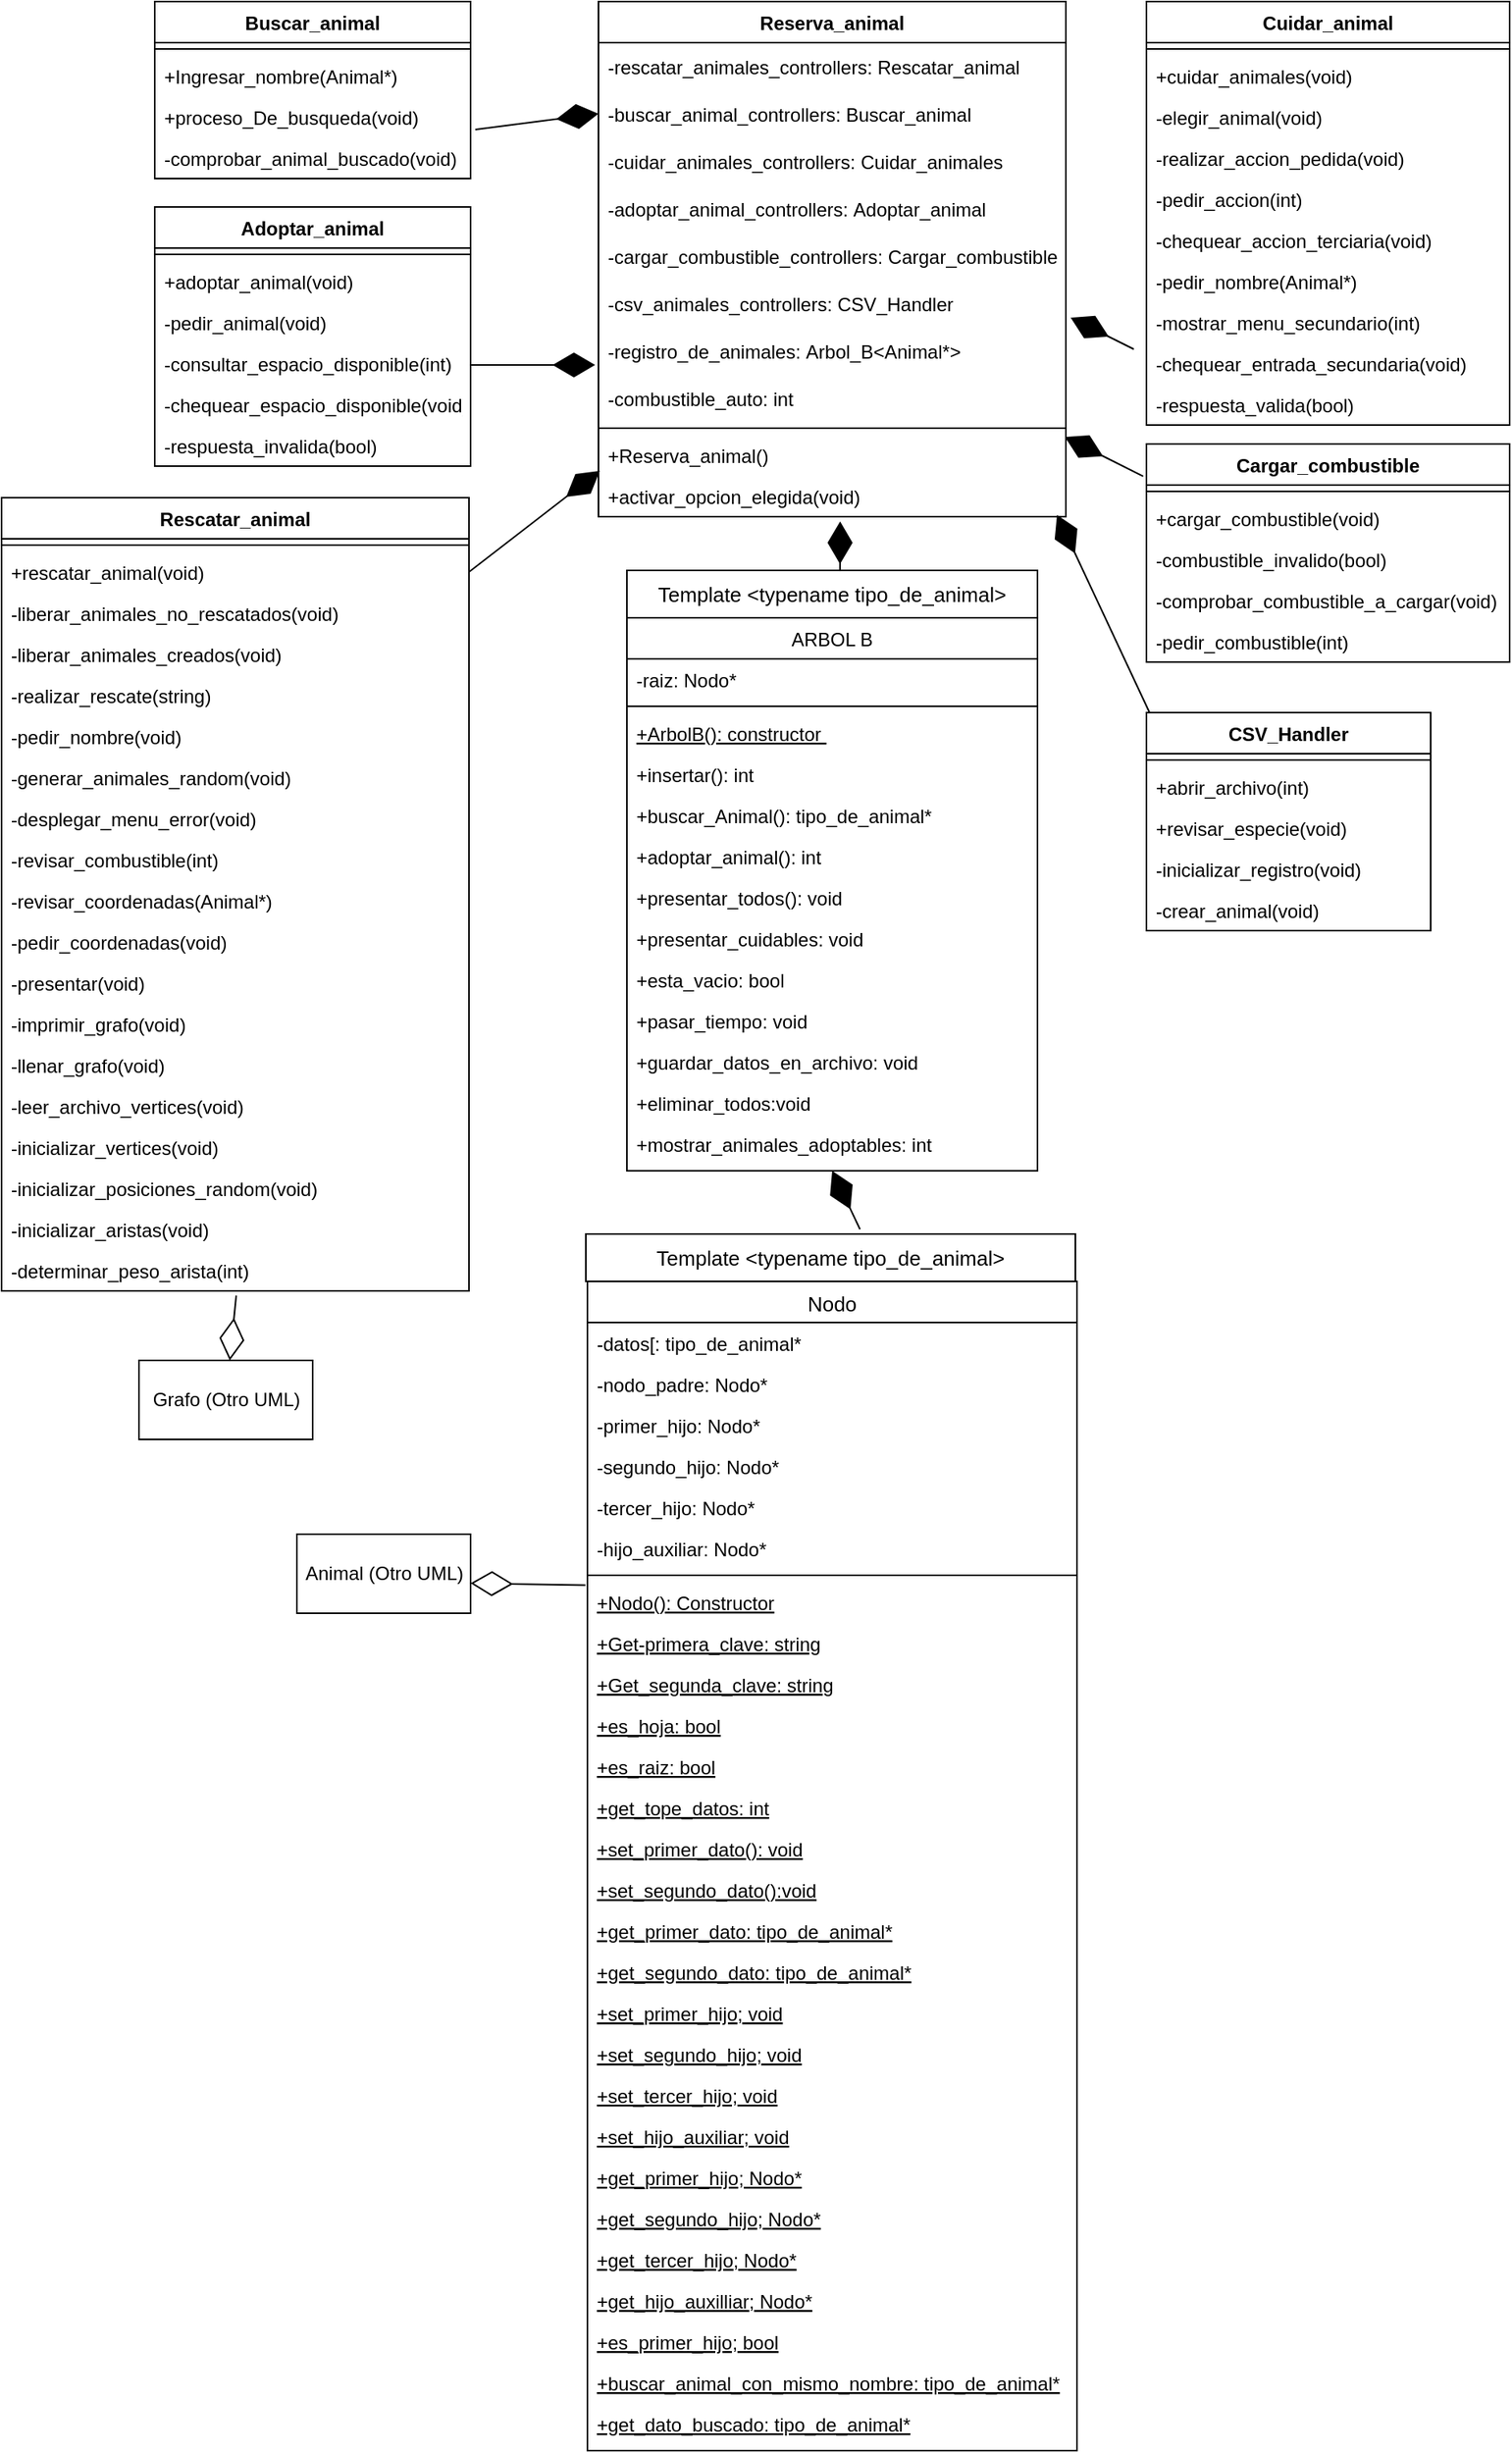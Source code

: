 <mxfile version="20.3.0" type="device"><diagram id="oijuWD0f7a8JQaJ_r9FV" name="Página-1"><mxGraphModel dx="2011" dy="753" grid="1" gridSize="10" guides="1" tooltips="1" connect="1" arrows="1" fold="1" page="1" pageScale="1" pageWidth="827" pageHeight="1169" math="0" shadow="0"><root><mxCell id="0"/><mxCell id="1" parent="0"/><mxCell id="BLVQdB6h13BNLeFA4G1v-13" value="Reserva_animal" style="swimlane;fontStyle=1;align=center;verticalAlign=top;childLayout=stackLayout;horizontal=1;startSize=26;horizontalStack=0;resizeParent=1;resizeParentMax=0;resizeLast=0;collapsible=1;marginBottom=0;" parent="1" vertex="1"><mxGeometry x="241" y="10" width="296" height="326" as="geometry"/></mxCell><mxCell id="BLVQdB6h13BNLeFA4G1v-2" value="-rescatar_animales_controllers: Rescatar_animal " style="text;strokeColor=none;fillColor=none;align=left;verticalAlign=middle;spacingLeft=4;spacingRight=4;overflow=hidden;points=[[0,0.5],[1,0.5]];portConstraint=eastwest;rotatable=0;" parent="BLVQdB6h13BNLeFA4G1v-13" vertex="1"><mxGeometry y="26" width="296" height="30" as="geometry"/></mxCell><mxCell id="BLVQdB6h13BNLeFA4G1v-3" value="-buscar_animal_controllers: Buscar_animal" style="text;strokeColor=none;fillColor=none;align=left;verticalAlign=middle;spacingLeft=4;spacingRight=4;overflow=hidden;points=[[0,0.5],[1,0.5]];portConstraint=eastwest;rotatable=0;" parent="BLVQdB6h13BNLeFA4G1v-13" vertex="1"><mxGeometry y="56" width="296" height="30" as="geometry"/></mxCell><mxCell id="BLVQdB6h13BNLeFA4G1v-4" value="-cuidar_animales_controllers: Cuidar_animales" style="text;strokeColor=none;fillColor=none;align=left;verticalAlign=middle;spacingLeft=4;spacingRight=4;overflow=hidden;points=[[0,0.5],[1,0.5]];portConstraint=eastwest;rotatable=0;" parent="BLVQdB6h13BNLeFA4G1v-13" vertex="1"><mxGeometry y="86" width="296" height="30" as="geometry"/></mxCell><mxCell id="BLVQdB6h13BNLeFA4G1v-5" value="-adoptar_animal_controllers: Adoptar_animal" style="text;strokeColor=none;fillColor=none;align=left;verticalAlign=middle;spacingLeft=4;spacingRight=4;overflow=hidden;points=[[0,0.5],[1,0.5]];portConstraint=eastwest;rotatable=0;" parent="BLVQdB6h13BNLeFA4G1v-13" vertex="1"><mxGeometry y="116" width="296" height="30" as="geometry"/></mxCell><mxCell id="BLVQdB6h13BNLeFA4G1v-6" value="-cargar_combustible_controllers: Cargar_combustible" style="text;strokeColor=none;fillColor=none;align=left;verticalAlign=middle;spacingLeft=4;spacingRight=4;overflow=hidden;points=[[0,0.5],[1,0.5]];portConstraint=eastwest;rotatable=0;" parent="BLVQdB6h13BNLeFA4G1v-13" vertex="1"><mxGeometry y="146" width="296" height="30" as="geometry"/></mxCell><mxCell id="BLVQdB6h13BNLeFA4G1v-7" value="-csv_animales_controllers: CSV_Handler" style="text;strokeColor=none;fillColor=none;align=left;verticalAlign=middle;spacingLeft=4;spacingRight=4;overflow=hidden;points=[[0,0.5],[1,0.5]];portConstraint=eastwest;rotatable=0;" parent="BLVQdB6h13BNLeFA4G1v-13" vertex="1"><mxGeometry y="176" width="296" height="30" as="geometry"/></mxCell><mxCell id="BLVQdB6h13BNLeFA4G1v-18" value="-registro_de_animales: Arbol_B&lt;Animal*&gt;" style="text;strokeColor=none;fillColor=none;align=left;verticalAlign=middle;spacingLeft=4;spacingRight=4;overflow=hidden;points=[[0,0.5],[1,0.5]];portConstraint=eastwest;rotatable=0;" parent="BLVQdB6h13BNLeFA4G1v-13" vertex="1"><mxGeometry y="206" width="296" height="30" as="geometry"/></mxCell><mxCell id="BLVQdB6h13BNLeFA4G1v-19" value="-combustible_auto: int" style="text;strokeColor=none;fillColor=none;align=left;verticalAlign=middle;spacingLeft=4;spacingRight=4;overflow=hidden;points=[[0,0.5],[1,0.5]];portConstraint=eastwest;rotatable=0;" parent="BLVQdB6h13BNLeFA4G1v-13" vertex="1"><mxGeometry y="236" width="296" height="30" as="geometry"/></mxCell><mxCell id="BLVQdB6h13BNLeFA4G1v-15" value="" style="line;strokeWidth=1;fillColor=none;align=left;verticalAlign=middle;spacingTop=-1;spacingLeft=3;spacingRight=3;rotatable=0;labelPosition=right;points=[];portConstraint=eastwest;strokeColor=inherit;" parent="BLVQdB6h13BNLeFA4G1v-13" vertex="1"><mxGeometry y="266" width="296" height="8" as="geometry"/></mxCell><mxCell id="BLVQdB6h13BNLeFA4G1v-16" value="+Reserva_animal()" style="text;strokeColor=none;fillColor=none;align=left;verticalAlign=top;spacingLeft=4;spacingRight=4;overflow=hidden;rotatable=0;points=[[0,0.5],[1,0.5]];portConstraint=eastwest;" parent="BLVQdB6h13BNLeFA4G1v-13" vertex="1"><mxGeometry y="274" width="296" height="26" as="geometry"/></mxCell><mxCell id="BLVQdB6h13BNLeFA4G1v-17" value="+activar_opcion_elegida(void)" style="text;strokeColor=none;fillColor=none;align=left;verticalAlign=top;spacingLeft=4;spacingRight=4;overflow=hidden;rotatable=0;points=[[0,0.5],[1,0.5]];portConstraint=eastwest;" parent="BLVQdB6h13BNLeFA4G1v-13" vertex="1"><mxGeometry y="300" width="296" height="26" as="geometry"/></mxCell><mxCell id="BLVQdB6h13BNLeFA4G1v-34" value="ARBOL B" style="swimlane;fontStyle=0;align=center;verticalAlign=top;childLayout=stackLayout;horizontal=1;startSize=26;horizontalStack=0;resizeParent=1;resizeLast=0;collapsible=1;marginBottom=0;rounded=0;shadow=0;strokeWidth=1;" parent="1" vertex="1"><mxGeometry x="259" y="400" width="260" height="350" as="geometry"><mxRectangle x="130" y="380" width="160" height="26" as="alternateBounds"/></mxGeometry></mxCell><mxCell id="BLVQdB6h13BNLeFA4G1v-35" value="-raiz: Nodo*" style="text;align=left;verticalAlign=top;spacingLeft=4;spacingRight=4;overflow=hidden;rotatable=0;points=[[0,0.5],[1,0.5]];portConstraint=eastwest;" parent="BLVQdB6h13BNLeFA4G1v-34" vertex="1"><mxGeometry y="26" width="260" height="26" as="geometry"/></mxCell><mxCell id="BLVQdB6h13BNLeFA4G1v-36" value="" style="line;html=1;strokeWidth=1;align=left;verticalAlign=middle;spacingTop=-1;spacingLeft=3;spacingRight=3;rotatable=0;labelPosition=right;points=[];portConstraint=eastwest;" parent="BLVQdB6h13BNLeFA4G1v-34" vertex="1"><mxGeometry y="52" width="260" height="8" as="geometry"/></mxCell><mxCell id="BLVQdB6h13BNLeFA4G1v-37" value="+ArbolB(): constructor " style="text;align=left;verticalAlign=top;spacingLeft=4;spacingRight=4;overflow=hidden;rotatable=0;points=[[0,0.5],[1,0.5]];portConstraint=eastwest;fontStyle=4" parent="BLVQdB6h13BNLeFA4G1v-34" vertex="1"><mxGeometry y="60" width="260" height="26" as="geometry"/></mxCell><mxCell id="BLVQdB6h13BNLeFA4G1v-38" value="+insertar(): int " style="text;align=left;verticalAlign=top;spacingLeft=4;spacingRight=4;overflow=hidden;rotatable=0;points=[[0,0.5],[1,0.5]];portConstraint=eastwest;" parent="BLVQdB6h13BNLeFA4G1v-34" vertex="1"><mxGeometry y="86" width="260" height="26" as="geometry"/></mxCell><mxCell id="BLVQdB6h13BNLeFA4G1v-39" value="+buscar_Animal(): tipo_de_animal*" style="text;align=left;verticalAlign=top;spacingLeft=4;spacingRight=4;overflow=hidden;rotatable=0;points=[[0,0.5],[1,0.5]];portConstraint=eastwest;" parent="BLVQdB6h13BNLeFA4G1v-34" vertex="1"><mxGeometry y="112" width="260" height="26" as="geometry"/></mxCell><mxCell id="BLVQdB6h13BNLeFA4G1v-40" value="+adoptar_animal(): int" style="text;align=left;verticalAlign=top;spacingLeft=4;spacingRight=4;overflow=hidden;rotatable=0;points=[[0,0.5],[1,0.5]];portConstraint=eastwest;" parent="BLVQdB6h13BNLeFA4G1v-34" vertex="1"><mxGeometry y="138" width="260" height="26" as="geometry"/></mxCell><mxCell id="BLVQdB6h13BNLeFA4G1v-41" value="+presentar_todos(): void" style="text;align=left;verticalAlign=top;spacingLeft=4;spacingRight=4;overflow=hidden;rotatable=0;points=[[0,0.5],[1,0.5]];portConstraint=eastwest;" parent="BLVQdB6h13BNLeFA4G1v-34" vertex="1"><mxGeometry y="164" width="260" height="26" as="geometry"/></mxCell><mxCell id="BLVQdB6h13BNLeFA4G1v-42" value="+presentar_cuidables: void" style="text;align=left;verticalAlign=top;spacingLeft=4;spacingRight=4;overflow=hidden;rotatable=0;points=[[0,0.5],[1,0.5]];portConstraint=eastwest;" parent="BLVQdB6h13BNLeFA4G1v-34" vertex="1"><mxGeometry y="190" width="260" height="26" as="geometry"/></mxCell><mxCell id="BLVQdB6h13BNLeFA4G1v-43" value="+esta_vacio: bool" style="text;align=left;verticalAlign=top;spacingLeft=4;spacingRight=4;overflow=hidden;rotatable=0;points=[[0,0.5],[1,0.5]];portConstraint=eastwest;" parent="BLVQdB6h13BNLeFA4G1v-34" vertex="1"><mxGeometry y="216" width="260" height="26" as="geometry"/></mxCell><mxCell id="BLVQdB6h13BNLeFA4G1v-44" value="+pasar_tiempo: void" style="text;align=left;verticalAlign=top;spacingLeft=4;spacingRight=4;overflow=hidden;rotatable=0;points=[[0,0.5],[1,0.5]];portConstraint=eastwest;" parent="BLVQdB6h13BNLeFA4G1v-34" vertex="1"><mxGeometry y="242" width="260" height="26" as="geometry"/></mxCell><mxCell id="BLVQdB6h13BNLeFA4G1v-45" value="+guardar_datos_en_archivo: void" style="text;align=left;verticalAlign=top;spacingLeft=4;spacingRight=4;overflow=hidden;rotatable=0;points=[[0,0.5],[1,0.5]];portConstraint=eastwest;" parent="BLVQdB6h13BNLeFA4G1v-34" vertex="1"><mxGeometry y="268" width="260" height="26" as="geometry"/></mxCell><mxCell id="BLVQdB6h13BNLeFA4G1v-46" value="+eliminar_todos:void" style="text;align=left;verticalAlign=top;spacingLeft=4;spacingRight=4;overflow=hidden;rotatable=0;points=[[0,0.5],[1,0.5]];portConstraint=eastwest;" parent="BLVQdB6h13BNLeFA4G1v-34" vertex="1"><mxGeometry y="294" width="260" height="26" as="geometry"/></mxCell><mxCell id="BLVQdB6h13BNLeFA4G1v-47" value="+mostrar_animales_adoptables: int" style="text;align=left;verticalAlign=top;spacingLeft=4;spacingRight=4;overflow=hidden;rotatable=0;points=[[0,0.5],[1,0.5]];portConstraint=eastwest;" parent="BLVQdB6h13BNLeFA4G1v-34" vertex="1"><mxGeometry y="320" width="260" height="26" as="geometry"/></mxCell><mxCell id="BLVQdB6h13BNLeFA4G1v-50" value="Template &amp;lt;typename tipo_de_animal&amp;gt;" style="rounded=0;whiteSpace=wrap;html=1;fontSize=13;" parent="1" vertex="1"><mxGeometry x="259" y="370" width="260" height="30" as="geometry"/></mxCell><mxCell id="BLVQdB6h13BNLeFA4G1v-52" value="Nodo" style="swimlane;fontStyle=0;align=center;verticalAlign=top;childLayout=stackLayout;horizontal=1;startSize=26;horizontalStack=0;resizeParent=1;resizeLast=0;collapsible=1;marginBottom=0;rounded=0;shadow=0;strokeWidth=1;fontSize=13;" parent="1" vertex="1"><mxGeometry x="234" y="820" width="310" height="740" as="geometry"><mxRectangle x="130" y="380" width="160" height="26" as="alternateBounds"/></mxGeometry></mxCell><mxCell id="BLVQdB6h13BNLeFA4G1v-53" value="-datos[: tipo_de_animal*" style="text;align=left;verticalAlign=top;spacingLeft=4;spacingRight=4;overflow=hidden;rotatable=0;points=[[0,0.5],[1,0.5]];portConstraint=eastwest;" parent="BLVQdB6h13BNLeFA4G1v-52" vertex="1"><mxGeometry y="26" width="310" height="26" as="geometry"/></mxCell><mxCell id="BLVQdB6h13BNLeFA4G1v-54" value="-nodo_padre: Nodo*" style="text;align=left;verticalAlign=top;spacingLeft=4;spacingRight=4;overflow=hidden;rotatable=0;points=[[0,0.5],[1,0.5]];portConstraint=eastwest;" parent="BLVQdB6h13BNLeFA4G1v-52" vertex="1"><mxGeometry y="52" width="310" height="26" as="geometry"/></mxCell><mxCell id="BLVQdB6h13BNLeFA4G1v-55" value="-primer_hijo: Nodo*" style="text;align=left;verticalAlign=top;spacingLeft=4;spacingRight=4;overflow=hidden;rotatable=0;points=[[0,0.5],[1,0.5]];portConstraint=eastwest;" parent="BLVQdB6h13BNLeFA4G1v-52" vertex="1"><mxGeometry y="78" width="310" height="26" as="geometry"/></mxCell><mxCell id="BLVQdB6h13BNLeFA4G1v-56" value="-segundo_hijo: Nodo*" style="text;align=left;verticalAlign=top;spacingLeft=4;spacingRight=4;overflow=hidden;rotatable=0;points=[[0,0.5],[1,0.5]];portConstraint=eastwest;" parent="BLVQdB6h13BNLeFA4G1v-52" vertex="1"><mxGeometry y="104" width="310" height="26" as="geometry"/></mxCell><mxCell id="BLVQdB6h13BNLeFA4G1v-57" value="-tercer_hijo: Nodo*" style="text;align=left;verticalAlign=top;spacingLeft=4;spacingRight=4;overflow=hidden;rotatable=0;points=[[0,0.5],[1,0.5]];portConstraint=eastwest;" parent="BLVQdB6h13BNLeFA4G1v-52" vertex="1"><mxGeometry y="130" width="310" height="26" as="geometry"/></mxCell><mxCell id="BLVQdB6h13BNLeFA4G1v-58" value="-hijo_auxiliar: Nodo*" style="text;align=left;verticalAlign=top;spacingLeft=4;spacingRight=4;overflow=hidden;rotatable=0;points=[[0,0.5],[1,0.5]];portConstraint=eastwest;" parent="BLVQdB6h13BNLeFA4G1v-52" vertex="1"><mxGeometry y="156" width="310" height="26" as="geometry"/></mxCell><mxCell id="BLVQdB6h13BNLeFA4G1v-59" value="" style="line;html=1;strokeWidth=1;align=left;verticalAlign=middle;spacingTop=-1;spacingLeft=3;spacingRight=3;rotatable=0;labelPosition=right;points=[];portConstraint=eastwest;" parent="BLVQdB6h13BNLeFA4G1v-52" vertex="1"><mxGeometry y="182" width="310" height="8" as="geometry"/></mxCell><mxCell id="BLVQdB6h13BNLeFA4G1v-60" value="+Nodo(): Constructor" style="text;align=left;verticalAlign=top;spacingLeft=4;spacingRight=4;overflow=hidden;rotatable=0;points=[[0,0.5],[1,0.5]];portConstraint=eastwest;fontStyle=4" parent="BLVQdB6h13BNLeFA4G1v-52" vertex="1"><mxGeometry y="190" width="310" height="26" as="geometry"/></mxCell><mxCell id="BLVQdB6h13BNLeFA4G1v-61" value="+Get-primera_clave: string" style="text;align=left;verticalAlign=top;spacingLeft=4;spacingRight=4;overflow=hidden;rotatable=0;points=[[0,0.5],[1,0.5]];portConstraint=eastwest;fontStyle=4" parent="BLVQdB6h13BNLeFA4G1v-52" vertex="1"><mxGeometry y="216" width="310" height="26" as="geometry"/></mxCell><mxCell id="BLVQdB6h13BNLeFA4G1v-62" value="+Get_segunda_clave: string" style="text;align=left;verticalAlign=top;spacingLeft=4;spacingRight=4;overflow=hidden;rotatable=0;points=[[0,0.5],[1,0.5]];portConstraint=eastwest;fontStyle=4" parent="BLVQdB6h13BNLeFA4G1v-52" vertex="1"><mxGeometry y="242" width="310" height="26" as="geometry"/></mxCell><mxCell id="BLVQdB6h13BNLeFA4G1v-63" value="+es_hoja: bool" style="text;align=left;verticalAlign=top;spacingLeft=4;spacingRight=4;overflow=hidden;rotatable=0;points=[[0,0.5],[1,0.5]];portConstraint=eastwest;fontStyle=4" parent="BLVQdB6h13BNLeFA4G1v-52" vertex="1"><mxGeometry y="268" width="310" height="26" as="geometry"/></mxCell><mxCell id="BLVQdB6h13BNLeFA4G1v-64" value="+es_raiz: bool" style="text;align=left;verticalAlign=top;spacingLeft=4;spacingRight=4;overflow=hidden;rotatable=0;points=[[0,0.5],[1,0.5]];portConstraint=eastwest;fontStyle=4" parent="BLVQdB6h13BNLeFA4G1v-52" vertex="1"><mxGeometry y="294" width="310" height="26" as="geometry"/></mxCell><mxCell id="BLVQdB6h13BNLeFA4G1v-65" value="+get_tope_datos: int" style="text;align=left;verticalAlign=top;spacingLeft=4;spacingRight=4;overflow=hidden;rotatable=0;points=[[0,0.5],[1,0.5]];portConstraint=eastwest;fontStyle=4" parent="BLVQdB6h13BNLeFA4G1v-52" vertex="1"><mxGeometry y="320" width="310" height="26" as="geometry"/></mxCell><mxCell id="BLVQdB6h13BNLeFA4G1v-66" value="+set_primer_dato(): void" style="text;align=left;verticalAlign=top;spacingLeft=4;spacingRight=4;overflow=hidden;rotatable=0;points=[[0,0.5],[1,0.5]];portConstraint=eastwest;fontStyle=4" parent="BLVQdB6h13BNLeFA4G1v-52" vertex="1"><mxGeometry y="346" width="310" height="26" as="geometry"/></mxCell><mxCell id="BLVQdB6h13BNLeFA4G1v-67" value="+set_segundo_dato():void" style="text;align=left;verticalAlign=top;spacingLeft=4;spacingRight=4;overflow=hidden;rotatable=0;points=[[0,0.5],[1,0.5]];portConstraint=eastwest;fontStyle=4" parent="BLVQdB6h13BNLeFA4G1v-52" vertex="1"><mxGeometry y="372" width="310" height="26" as="geometry"/></mxCell><mxCell id="BLVQdB6h13BNLeFA4G1v-68" value="+get_primer_dato: tipo_de_animal*" style="text;align=left;verticalAlign=top;spacingLeft=4;spacingRight=4;overflow=hidden;rotatable=0;points=[[0,0.5],[1,0.5]];portConstraint=eastwest;fontStyle=4" parent="BLVQdB6h13BNLeFA4G1v-52" vertex="1"><mxGeometry y="398" width="310" height="26" as="geometry"/></mxCell><mxCell id="BLVQdB6h13BNLeFA4G1v-69" value="+get_segundo_dato: tipo_de_animal*" style="text;align=left;verticalAlign=top;spacingLeft=4;spacingRight=4;overflow=hidden;rotatable=0;points=[[0,0.5],[1,0.5]];portConstraint=eastwest;fontStyle=4" parent="BLVQdB6h13BNLeFA4G1v-52" vertex="1"><mxGeometry y="424" width="310" height="26" as="geometry"/></mxCell><mxCell id="BLVQdB6h13BNLeFA4G1v-70" value="+set_primer_hijo; void" style="text;align=left;verticalAlign=top;spacingLeft=4;spacingRight=4;overflow=hidden;rotatable=0;points=[[0,0.5],[1,0.5]];portConstraint=eastwest;fontStyle=4" parent="BLVQdB6h13BNLeFA4G1v-52" vertex="1"><mxGeometry y="450" width="310" height="26" as="geometry"/></mxCell><mxCell id="BLVQdB6h13BNLeFA4G1v-71" value="+set_segundo_hijo; void" style="text;align=left;verticalAlign=top;spacingLeft=4;spacingRight=4;overflow=hidden;rotatable=0;points=[[0,0.5],[1,0.5]];portConstraint=eastwest;fontStyle=4" parent="BLVQdB6h13BNLeFA4G1v-52" vertex="1"><mxGeometry y="476" width="310" height="26" as="geometry"/></mxCell><mxCell id="BLVQdB6h13BNLeFA4G1v-72" value="+set_tercer_hijo; void" style="text;align=left;verticalAlign=top;spacingLeft=4;spacingRight=4;overflow=hidden;rotatable=0;points=[[0,0.5],[1,0.5]];portConstraint=eastwest;fontStyle=4" parent="BLVQdB6h13BNLeFA4G1v-52" vertex="1"><mxGeometry y="502" width="310" height="26" as="geometry"/></mxCell><mxCell id="BLVQdB6h13BNLeFA4G1v-73" value="+set_hijo_auxiliar; void" style="text;align=left;verticalAlign=top;spacingLeft=4;spacingRight=4;overflow=hidden;rotatable=0;points=[[0,0.5],[1,0.5]];portConstraint=eastwest;fontStyle=4" parent="BLVQdB6h13BNLeFA4G1v-52" vertex="1"><mxGeometry y="528" width="310" height="26" as="geometry"/></mxCell><mxCell id="BLVQdB6h13BNLeFA4G1v-74" value="+get_primer_hijo; Nodo*" style="text;align=left;verticalAlign=top;spacingLeft=4;spacingRight=4;overflow=hidden;rotatable=0;points=[[0,0.5],[1,0.5]];portConstraint=eastwest;fontStyle=4" parent="BLVQdB6h13BNLeFA4G1v-52" vertex="1"><mxGeometry y="554" width="310" height="26" as="geometry"/></mxCell><mxCell id="BLVQdB6h13BNLeFA4G1v-75" value="+get_segundo_hijo; Nodo*" style="text;align=left;verticalAlign=top;spacingLeft=4;spacingRight=4;overflow=hidden;rotatable=0;points=[[0,0.5],[1,0.5]];portConstraint=eastwest;fontStyle=4" parent="BLVQdB6h13BNLeFA4G1v-52" vertex="1"><mxGeometry y="580" width="310" height="26" as="geometry"/></mxCell><mxCell id="BLVQdB6h13BNLeFA4G1v-76" value="+get_tercer_hijo; Nodo*" style="text;align=left;verticalAlign=top;spacingLeft=4;spacingRight=4;overflow=hidden;rotatable=0;points=[[0,0.5],[1,0.5]];portConstraint=eastwest;fontStyle=4" parent="BLVQdB6h13BNLeFA4G1v-52" vertex="1"><mxGeometry y="606" width="310" height="26" as="geometry"/></mxCell><mxCell id="BLVQdB6h13BNLeFA4G1v-77" value="+get_hijo_auxilliar; Nodo*" style="text;align=left;verticalAlign=top;spacingLeft=4;spacingRight=4;overflow=hidden;rotatable=0;points=[[0,0.5],[1,0.5]];portConstraint=eastwest;fontStyle=4" parent="BLVQdB6h13BNLeFA4G1v-52" vertex="1"><mxGeometry y="632" width="310" height="26" as="geometry"/></mxCell><mxCell id="BLVQdB6h13BNLeFA4G1v-78" value="+es_primer_hijo; bool" style="text;align=left;verticalAlign=top;spacingLeft=4;spacingRight=4;overflow=hidden;rotatable=0;points=[[0,0.5],[1,0.5]];portConstraint=eastwest;fontStyle=4" parent="BLVQdB6h13BNLeFA4G1v-52" vertex="1"><mxGeometry y="658" width="310" height="26" as="geometry"/></mxCell><mxCell id="BLVQdB6h13BNLeFA4G1v-79" value="+buscar_animal_con_mismo_nombre: tipo_de_animal*" style="text;align=left;verticalAlign=top;spacingLeft=4;spacingRight=4;overflow=hidden;rotatable=0;points=[[0,0.5],[1,0.5]];portConstraint=eastwest;fontStyle=4" parent="BLVQdB6h13BNLeFA4G1v-52" vertex="1"><mxGeometry y="684" width="310" height="26" as="geometry"/></mxCell><mxCell id="BLVQdB6h13BNLeFA4G1v-80" value="+get_dato_buscado: tipo_de_animal*" style="text;align=left;verticalAlign=top;spacingLeft=4;spacingRight=4;overflow=hidden;rotatable=0;points=[[0,0.5],[1,0.5]];portConstraint=eastwest;fontStyle=4" parent="BLVQdB6h13BNLeFA4G1v-52" vertex="1"><mxGeometry y="710" width="310" height="26" as="geometry"/></mxCell><mxCell id="BLVQdB6h13BNLeFA4G1v-82" value="Template &amp;lt;typename tipo_de_animal&amp;gt;" style="rounded=0;whiteSpace=wrap;html=1;fontSize=13;" parent="1" vertex="1"><mxGeometry x="233" y="790" width="310" height="30" as="geometry"/></mxCell><mxCell id="BLVQdB6h13BNLeFA4G1v-87" value="Buscar_animal" style="swimlane;fontStyle=1;align=center;verticalAlign=top;childLayout=stackLayout;horizontal=1;startSize=26;horizontalStack=0;resizeParent=1;resizeParentMax=0;resizeLast=0;collapsible=1;marginBottom=0;" parent="1" vertex="1"><mxGeometry x="-40" y="10" width="200" height="112" as="geometry"/></mxCell><mxCell id="BLVQdB6h13BNLeFA4G1v-96" value="" style="line;strokeWidth=1;fillColor=none;align=left;verticalAlign=middle;spacingTop=-1;spacingLeft=3;spacingRight=3;rotatable=0;labelPosition=right;points=[];portConstraint=eastwest;strokeColor=inherit;" parent="BLVQdB6h13BNLeFA4G1v-87" vertex="1"><mxGeometry y="26" width="200" height="8" as="geometry"/></mxCell><mxCell id="BLVQdB6h13BNLeFA4G1v-97" value="+Ingresar_nombre(Animal*)" style="text;strokeColor=none;fillColor=none;align=left;verticalAlign=top;spacingLeft=4;spacingRight=4;overflow=hidden;rotatable=0;points=[[0,0.5],[1,0.5]];portConstraint=eastwest;" parent="BLVQdB6h13BNLeFA4G1v-87" vertex="1"><mxGeometry y="34" width="200" height="26" as="geometry"/></mxCell><mxCell id="BLVQdB6h13BNLeFA4G1v-98" value="+proceso_De_busqueda(void)" style="text;strokeColor=none;fillColor=none;align=left;verticalAlign=top;spacingLeft=4;spacingRight=4;overflow=hidden;rotatable=0;points=[[0,0.5],[1,0.5]];portConstraint=eastwest;" parent="BLVQdB6h13BNLeFA4G1v-87" vertex="1"><mxGeometry y="60" width="200" height="26" as="geometry"/></mxCell><mxCell id="BLVQdB6h13BNLeFA4G1v-160" value="-comprobar_animal_buscado(void)" style="text;strokeColor=none;fillColor=none;align=left;verticalAlign=top;spacingLeft=4;spacingRight=4;overflow=hidden;rotatable=0;points=[[0,0.5],[1,0.5]];portConstraint=eastwest;" parent="BLVQdB6h13BNLeFA4G1v-87" vertex="1"><mxGeometry y="86" width="200" height="26" as="geometry"/></mxCell><mxCell id="BLVQdB6h13BNLeFA4G1v-99" value="Adoptar_animal" style="swimlane;fontStyle=1;align=center;verticalAlign=top;childLayout=stackLayout;horizontal=1;startSize=26;horizontalStack=0;resizeParent=1;resizeParentMax=0;resizeLast=0;collapsible=1;marginBottom=0;" parent="1" vertex="1"><mxGeometry x="-40" y="140" width="200" height="164" as="geometry"/></mxCell><mxCell id="BLVQdB6h13BNLeFA4G1v-108" value="" style="line;strokeWidth=1;fillColor=none;align=left;verticalAlign=middle;spacingTop=-1;spacingLeft=3;spacingRight=3;rotatable=0;labelPosition=right;points=[];portConstraint=eastwest;strokeColor=inherit;" parent="BLVQdB6h13BNLeFA4G1v-99" vertex="1"><mxGeometry y="26" width="200" height="8" as="geometry"/></mxCell><mxCell id="BLVQdB6h13BNLeFA4G1v-109" value="+adoptar_animal(void)" style="text;strokeColor=none;fillColor=none;align=left;verticalAlign=top;spacingLeft=4;spacingRight=4;overflow=hidden;rotatable=0;points=[[0,0.5],[1,0.5]];portConstraint=eastwest;" parent="BLVQdB6h13BNLeFA4G1v-99" vertex="1"><mxGeometry y="34" width="200" height="26" as="geometry"/></mxCell><mxCell id="BLVQdB6h13BNLeFA4G1v-110" value="-pedir_animal(void)" style="text;strokeColor=none;fillColor=none;align=left;verticalAlign=top;spacingLeft=4;spacingRight=4;overflow=hidden;rotatable=0;points=[[0,0.5],[1,0.5]];portConstraint=eastwest;" parent="BLVQdB6h13BNLeFA4G1v-99" vertex="1"><mxGeometry y="60" width="200" height="26" as="geometry"/></mxCell><mxCell id="BLVQdB6h13BNLeFA4G1v-170" value="-consultar_espacio_disponible(int)" style="text;strokeColor=none;fillColor=none;align=left;verticalAlign=top;spacingLeft=4;spacingRight=4;overflow=hidden;rotatable=0;points=[[0,0.5],[1,0.5]];portConstraint=eastwest;" parent="BLVQdB6h13BNLeFA4G1v-99" vertex="1"><mxGeometry y="86" width="200" height="26" as="geometry"/></mxCell><mxCell id="BLVQdB6h13BNLeFA4G1v-171" value="-chequear_espacio_disponible(void)" style="text;strokeColor=none;fillColor=none;align=left;verticalAlign=top;spacingLeft=4;spacingRight=4;overflow=hidden;rotatable=0;points=[[0,0.5],[1,0.5]];portConstraint=eastwest;" parent="BLVQdB6h13BNLeFA4G1v-99" vertex="1"><mxGeometry y="112" width="200" height="26" as="geometry"/></mxCell><mxCell id="BLVQdB6h13BNLeFA4G1v-169" value="-respuesta_invalida(bool)" style="text;strokeColor=none;fillColor=none;align=left;verticalAlign=top;spacingLeft=4;spacingRight=4;overflow=hidden;rotatable=0;points=[[0,0.5],[1,0.5]];portConstraint=eastwest;" parent="BLVQdB6h13BNLeFA4G1v-99" vertex="1"><mxGeometry y="138" width="200" height="26" as="geometry"/></mxCell><mxCell id="BLVQdB6h13BNLeFA4G1v-111" value="Cuidar_animal" style="swimlane;fontStyle=1;align=center;verticalAlign=top;childLayout=stackLayout;horizontal=1;startSize=26;horizontalStack=0;resizeParent=1;resizeParentMax=0;resizeLast=0;collapsible=1;marginBottom=0;" parent="1" vertex="1"><mxGeometry x="588" y="10" width="230" height="268" as="geometry"/></mxCell><mxCell id="BLVQdB6h13BNLeFA4G1v-120" value="" style="line;strokeWidth=1;fillColor=none;align=left;verticalAlign=middle;spacingTop=-1;spacingLeft=3;spacingRight=3;rotatable=0;labelPosition=right;points=[];portConstraint=eastwest;strokeColor=inherit;" parent="BLVQdB6h13BNLeFA4G1v-111" vertex="1"><mxGeometry y="26" width="230" height="8" as="geometry"/></mxCell><mxCell id="BLVQdB6h13BNLeFA4G1v-121" value="+cuidar_animales(void)" style="text;strokeColor=none;fillColor=none;align=left;verticalAlign=top;spacingLeft=4;spacingRight=4;overflow=hidden;rotatable=0;points=[[0,0.5],[1,0.5]];portConstraint=eastwest;" parent="BLVQdB6h13BNLeFA4G1v-111" vertex="1"><mxGeometry y="34" width="230" height="26" as="geometry"/></mxCell><mxCell id="BLVQdB6h13BNLeFA4G1v-122" value="-elegir_animal(void)" style="text;strokeColor=none;fillColor=none;align=left;verticalAlign=top;spacingLeft=4;spacingRight=4;overflow=hidden;rotatable=0;points=[[0,0.5],[1,0.5]];portConstraint=eastwest;" parent="BLVQdB6h13BNLeFA4G1v-111" vertex="1"><mxGeometry y="60" width="230" height="26" as="geometry"/></mxCell><mxCell id="BLVQdB6h13BNLeFA4G1v-161" value="-realizar_accion_pedida(void)" style="text;strokeColor=none;fillColor=none;align=left;verticalAlign=top;spacingLeft=4;spacingRight=4;overflow=hidden;rotatable=0;points=[[0,0.5],[1,0.5]];portConstraint=eastwest;" parent="BLVQdB6h13BNLeFA4G1v-111" vertex="1"><mxGeometry y="86" width="230" height="26" as="geometry"/></mxCell><mxCell id="BLVQdB6h13BNLeFA4G1v-162" value="-pedir_accion(int)" style="text;strokeColor=none;fillColor=none;align=left;verticalAlign=top;spacingLeft=4;spacingRight=4;overflow=hidden;rotatable=0;points=[[0,0.5],[1,0.5]];portConstraint=eastwest;" parent="BLVQdB6h13BNLeFA4G1v-111" vertex="1"><mxGeometry y="112" width="230" height="26" as="geometry"/></mxCell><mxCell id="BLVQdB6h13BNLeFA4G1v-167" value="-chequear_accion_terciaria(void)" style="text;strokeColor=none;fillColor=none;align=left;verticalAlign=top;spacingLeft=4;spacingRight=4;overflow=hidden;rotatable=0;points=[[0,0.5],[1,0.5]];portConstraint=eastwest;" parent="BLVQdB6h13BNLeFA4G1v-111" vertex="1"><mxGeometry y="138" width="230" height="26" as="geometry"/></mxCell><mxCell id="BLVQdB6h13BNLeFA4G1v-166" value="-pedir_nombre(Animal*)" style="text;strokeColor=none;fillColor=none;align=left;verticalAlign=top;spacingLeft=4;spacingRight=4;overflow=hidden;rotatable=0;points=[[0,0.5],[1,0.5]];portConstraint=eastwest;" parent="BLVQdB6h13BNLeFA4G1v-111" vertex="1"><mxGeometry y="164" width="230" height="26" as="geometry"/></mxCell><mxCell id="BLVQdB6h13BNLeFA4G1v-165" value="-mostrar_menu_secundario(int)" style="text;strokeColor=none;fillColor=none;align=left;verticalAlign=top;spacingLeft=4;spacingRight=4;overflow=hidden;rotatable=0;points=[[0,0.5],[1,0.5]];portConstraint=eastwest;" parent="BLVQdB6h13BNLeFA4G1v-111" vertex="1"><mxGeometry y="190" width="230" height="26" as="geometry"/></mxCell><mxCell id="BLVQdB6h13BNLeFA4G1v-163" value="-chequear_entrada_secundaria(void)" style="text;strokeColor=none;fillColor=none;align=left;verticalAlign=top;spacingLeft=4;spacingRight=4;overflow=hidden;rotatable=0;points=[[0,0.5],[1,0.5]];portConstraint=eastwest;" parent="BLVQdB6h13BNLeFA4G1v-111" vertex="1"><mxGeometry y="216" width="230" height="26" as="geometry"/></mxCell><mxCell id="BLVQdB6h13BNLeFA4G1v-164" value="-respuesta_valida(bool)" style="text;strokeColor=none;fillColor=none;align=left;verticalAlign=top;spacingLeft=4;spacingRight=4;overflow=hidden;rotatable=0;points=[[0,0.5],[1,0.5]];portConstraint=eastwest;" parent="BLVQdB6h13BNLeFA4G1v-111" vertex="1"><mxGeometry y="242" width="230" height="26" as="geometry"/></mxCell><mxCell id="BLVQdB6h13BNLeFA4G1v-123" value="Cargar_combustible" style="swimlane;fontStyle=1;align=center;verticalAlign=top;childLayout=stackLayout;horizontal=1;startSize=26;horizontalStack=0;resizeParent=1;resizeParentMax=0;resizeLast=0;collapsible=1;marginBottom=0;" parent="1" vertex="1"><mxGeometry x="588" y="290" width="230" height="138" as="geometry"/></mxCell><mxCell id="BLVQdB6h13BNLeFA4G1v-132" value="" style="line;strokeWidth=1;fillColor=none;align=left;verticalAlign=middle;spacingTop=-1;spacingLeft=3;spacingRight=3;rotatable=0;labelPosition=right;points=[];portConstraint=eastwest;strokeColor=inherit;" parent="BLVQdB6h13BNLeFA4G1v-123" vertex="1"><mxGeometry y="26" width="230" height="8" as="geometry"/></mxCell><mxCell id="BLVQdB6h13BNLeFA4G1v-133" value="+cargar_combustible(void)" style="text;strokeColor=none;fillColor=none;align=left;verticalAlign=top;spacingLeft=4;spacingRight=4;overflow=hidden;rotatable=0;points=[[0,0.5],[1,0.5]];portConstraint=eastwest;" parent="BLVQdB6h13BNLeFA4G1v-123" vertex="1"><mxGeometry y="34" width="230" height="26" as="geometry"/></mxCell><mxCell id="BLVQdB6h13BNLeFA4G1v-134" value="-combustible_invalido(bool)" style="text;strokeColor=none;fillColor=none;align=left;verticalAlign=top;spacingLeft=4;spacingRight=4;overflow=hidden;rotatable=0;points=[[0,0.5],[1,0.5]];portConstraint=eastwest;" parent="BLVQdB6h13BNLeFA4G1v-123" vertex="1"><mxGeometry y="60" width="230" height="26" as="geometry"/></mxCell><mxCell id="BLVQdB6h13BNLeFA4G1v-175" value="-comprobar_combustible_a_cargar(void)" style="text;strokeColor=none;fillColor=none;align=left;verticalAlign=top;spacingLeft=4;spacingRight=4;overflow=hidden;rotatable=0;points=[[0,0.5],[1,0.5]];portConstraint=eastwest;" parent="BLVQdB6h13BNLeFA4G1v-123" vertex="1"><mxGeometry y="86" width="230" height="26" as="geometry"/></mxCell><mxCell id="BLVQdB6h13BNLeFA4G1v-174" value="-pedir_combustible(int)" style="text;strokeColor=none;fillColor=none;align=left;verticalAlign=top;spacingLeft=4;spacingRight=4;overflow=hidden;rotatable=0;points=[[0,0.5],[1,0.5]];portConstraint=eastwest;" parent="BLVQdB6h13BNLeFA4G1v-123" vertex="1"><mxGeometry y="112" width="230" height="26" as="geometry"/></mxCell><mxCell id="BLVQdB6h13BNLeFA4G1v-135" value="CSV_Handler" style="swimlane;fontStyle=1;align=center;verticalAlign=top;childLayout=stackLayout;horizontal=1;startSize=26;horizontalStack=0;resizeParent=1;resizeParentMax=0;resizeLast=0;collapsible=1;marginBottom=0;" parent="1" vertex="1"><mxGeometry x="588" y="460" width="180" height="138" as="geometry"/></mxCell><mxCell id="BLVQdB6h13BNLeFA4G1v-144" value="" style="line;strokeWidth=1;fillColor=none;align=left;verticalAlign=middle;spacingTop=-1;spacingLeft=3;spacingRight=3;rotatable=0;labelPosition=right;points=[];portConstraint=eastwest;strokeColor=inherit;" parent="BLVQdB6h13BNLeFA4G1v-135" vertex="1"><mxGeometry y="26" width="180" height="8" as="geometry"/></mxCell><mxCell id="BLVQdB6h13BNLeFA4G1v-145" value="+abrir_archivo(int)" style="text;strokeColor=none;fillColor=none;align=left;verticalAlign=top;spacingLeft=4;spacingRight=4;overflow=hidden;rotatable=0;points=[[0,0.5],[1,0.5]];portConstraint=eastwest;" parent="BLVQdB6h13BNLeFA4G1v-135" vertex="1"><mxGeometry y="34" width="180" height="26" as="geometry"/></mxCell><mxCell id="BLVQdB6h13BNLeFA4G1v-146" value="+revisar_especie(void)" style="text;strokeColor=none;fillColor=none;align=left;verticalAlign=top;spacingLeft=4;spacingRight=4;overflow=hidden;rotatable=0;points=[[0,0.5],[1,0.5]];portConstraint=eastwest;" parent="BLVQdB6h13BNLeFA4G1v-135" vertex="1"><mxGeometry y="60" width="180" height="26" as="geometry"/></mxCell><mxCell id="BLVQdB6h13BNLeFA4G1v-177" value="-inicializar_registro(void)" style="text;strokeColor=none;fillColor=none;align=left;verticalAlign=top;spacingLeft=4;spacingRight=4;overflow=hidden;rotatable=0;points=[[0,0.5],[1,0.5]];portConstraint=eastwest;" parent="BLVQdB6h13BNLeFA4G1v-135" vertex="1"><mxGeometry y="86" width="180" height="26" as="geometry"/></mxCell><mxCell id="BLVQdB6h13BNLeFA4G1v-176" value="-crear_animal(void)" style="text;strokeColor=none;fillColor=none;align=left;verticalAlign=top;spacingLeft=4;spacingRight=4;overflow=hidden;rotatable=0;points=[[0,0.5],[1,0.5]];portConstraint=eastwest;" parent="BLVQdB6h13BNLeFA4G1v-135" vertex="1"><mxGeometry y="112" width="180" height="26" as="geometry"/></mxCell><mxCell id="BLVQdB6h13BNLeFA4G1v-148" value="Rescatar_animal" style="swimlane;fontStyle=1;align=center;verticalAlign=top;childLayout=stackLayout;horizontal=1;startSize=26;horizontalStack=0;resizeParent=1;resizeParentMax=0;resizeLast=0;collapsible=1;marginBottom=0;" parent="1" vertex="1"><mxGeometry x="-137" y="324" width="296" height="502" as="geometry"/></mxCell><mxCell id="BLVQdB6h13BNLeFA4G1v-157" value="" style="line;strokeWidth=1;fillColor=none;align=left;verticalAlign=middle;spacingTop=-1;spacingLeft=3;spacingRight=3;rotatable=0;labelPosition=right;points=[];portConstraint=eastwest;strokeColor=inherit;" parent="BLVQdB6h13BNLeFA4G1v-148" vertex="1"><mxGeometry y="26" width="296" height="8" as="geometry"/></mxCell><mxCell id="BLVQdB6h13BNLeFA4G1v-158" value="+rescatar_animal(void)" style="text;strokeColor=none;fillColor=none;align=left;verticalAlign=top;spacingLeft=4;spacingRight=4;overflow=hidden;rotatable=0;points=[[0,0.5],[1,0.5]];portConstraint=eastwest;" parent="BLVQdB6h13BNLeFA4G1v-148" vertex="1"><mxGeometry y="34" width="296" height="26" as="geometry"/></mxCell><mxCell id="BLVQdB6h13BNLeFA4G1v-159" value="-liberar_animales_no_rescatados(void)" style="text;strokeColor=none;fillColor=none;align=left;verticalAlign=top;spacingLeft=4;spacingRight=4;overflow=hidden;rotatable=0;points=[[0,0.5],[1,0.5]];portConstraint=eastwest;" parent="BLVQdB6h13BNLeFA4G1v-148" vertex="1"><mxGeometry y="60" width="296" height="26" as="geometry"/></mxCell><mxCell id="BLVQdB6h13BNLeFA4G1v-178" value="-liberar_animales_creados(void)" style="text;strokeColor=none;fillColor=none;align=left;verticalAlign=top;spacingLeft=4;spacingRight=4;overflow=hidden;rotatable=0;points=[[0,0.5],[1,0.5]];portConstraint=eastwest;" parent="BLVQdB6h13BNLeFA4G1v-148" vertex="1"><mxGeometry y="86" width="296" height="26" as="geometry"/></mxCell><mxCell id="BLVQdB6h13BNLeFA4G1v-182" value="-realizar_rescate(string)" style="text;strokeColor=none;fillColor=none;align=left;verticalAlign=top;spacingLeft=4;spacingRight=4;overflow=hidden;rotatable=0;points=[[0,0.5],[1,0.5]];portConstraint=eastwest;" parent="BLVQdB6h13BNLeFA4G1v-148" vertex="1"><mxGeometry y="112" width="296" height="26" as="geometry"/></mxCell><mxCell id="BLVQdB6h13BNLeFA4G1v-184" value="-pedir_nombre(void)" style="text;strokeColor=none;fillColor=none;align=left;verticalAlign=top;spacingLeft=4;spacingRight=4;overflow=hidden;rotatable=0;points=[[0,0.5],[1,0.5]];portConstraint=eastwest;" parent="BLVQdB6h13BNLeFA4G1v-148" vertex="1"><mxGeometry y="138" width="296" height="26" as="geometry"/></mxCell><mxCell id="BLVQdB6h13BNLeFA4G1v-186" value="-generar_animales_random(void)" style="text;strokeColor=none;fillColor=none;align=left;verticalAlign=top;spacingLeft=4;spacingRight=4;overflow=hidden;rotatable=0;points=[[0,0.5],[1,0.5]];portConstraint=eastwest;" parent="BLVQdB6h13BNLeFA4G1v-148" vertex="1"><mxGeometry y="164" width="296" height="26" as="geometry"/></mxCell><mxCell id="BLVQdB6h13BNLeFA4G1v-185" value="-desplegar_menu_error(void)" style="text;strokeColor=none;fillColor=none;align=left;verticalAlign=top;spacingLeft=4;spacingRight=4;overflow=hidden;rotatable=0;points=[[0,0.5],[1,0.5]];portConstraint=eastwest;" parent="BLVQdB6h13BNLeFA4G1v-148" vertex="1"><mxGeometry y="190" width="296" height="26" as="geometry"/></mxCell><mxCell id="BLVQdB6h13BNLeFA4G1v-183" value="-revisar_combustible(int)" style="text;strokeColor=none;fillColor=none;align=left;verticalAlign=top;spacingLeft=4;spacingRight=4;overflow=hidden;rotatable=0;points=[[0,0.5],[1,0.5]];portConstraint=eastwest;" parent="BLVQdB6h13BNLeFA4G1v-148" vertex="1"><mxGeometry y="216" width="296" height="26" as="geometry"/></mxCell><mxCell id="BLVQdB6h13BNLeFA4G1v-181" value="-revisar_coordenadas(Animal*)" style="text;strokeColor=none;fillColor=none;align=left;verticalAlign=top;spacingLeft=4;spacingRight=4;overflow=hidden;rotatable=0;points=[[0,0.5],[1,0.5]];portConstraint=eastwest;" parent="BLVQdB6h13BNLeFA4G1v-148" vertex="1"><mxGeometry y="242" width="296" height="26" as="geometry"/></mxCell><mxCell id="BLVQdB6h13BNLeFA4G1v-180" value="-pedir_coordenadas(void)" style="text;strokeColor=none;fillColor=none;align=left;verticalAlign=top;spacingLeft=4;spacingRight=4;overflow=hidden;rotatable=0;points=[[0,0.5],[1,0.5]];portConstraint=eastwest;" parent="BLVQdB6h13BNLeFA4G1v-148" vertex="1"><mxGeometry y="268" width="296" height="26" as="geometry"/></mxCell><mxCell id="BLVQdB6h13BNLeFA4G1v-179" value="-presentar(void)" style="text;strokeColor=none;fillColor=none;align=left;verticalAlign=top;spacingLeft=4;spacingRight=4;overflow=hidden;rotatable=0;points=[[0,0.5],[1,0.5]];portConstraint=eastwest;" parent="BLVQdB6h13BNLeFA4G1v-148" vertex="1"><mxGeometry y="294" width="296" height="26" as="geometry"/></mxCell><mxCell id="BLVQdB6h13BNLeFA4G1v-188" value="-imprimir_grafo(void)" style="text;strokeColor=none;fillColor=none;align=left;verticalAlign=top;spacingLeft=4;spacingRight=4;overflow=hidden;rotatable=0;points=[[0,0.5],[1,0.5]];portConstraint=eastwest;" parent="BLVQdB6h13BNLeFA4G1v-148" vertex="1"><mxGeometry y="320" width="296" height="26" as="geometry"/></mxCell><mxCell id="BLVQdB6h13BNLeFA4G1v-191" value="-llenar_grafo(void)" style="text;strokeColor=none;fillColor=none;align=left;verticalAlign=top;spacingLeft=4;spacingRight=4;overflow=hidden;rotatable=0;points=[[0,0.5],[1,0.5]];portConstraint=eastwest;" parent="BLVQdB6h13BNLeFA4G1v-148" vertex="1"><mxGeometry y="346" width="296" height="26" as="geometry"/></mxCell><mxCell id="BLVQdB6h13BNLeFA4G1v-192" value="-leer_archivo_vertices(void)" style="text;strokeColor=none;fillColor=none;align=left;verticalAlign=top;spacingLeft=4;spacingRight=4;overflow=hidden;rotatable=0;points=[[0,0.5],[1,0.5]];portConstraint=eastwest;" parent="BLVQdB6h13BNLeFA4G1v-148" vertex="1"><mxGeometry y="372" width="296" height="26" as="geometry"/></mxCell><mxCell id="BLVQdB6h13BNLeFA4G1v-190" value="-inicializar_vertices(void)" style="text;strokeColor=none;fillColor=none;align=left;verticalAlign=top;spacingLeft=4;spacingRight=4;overflow=hidden;rotatable=0;points=[[0,0.5],[1,0.5]];portConstraint=eastwest;" parent="BLVQdB6h13BNLeFA4G1v-148" vertex="1"><mxGeometry y="398" width="296" height="26" as="geometry"/></mxCell><mxCell id="BLVQdB6h13BNLeFA4G1v-189" value="-inicializar_posiciones_random(void)" style="text;strokeColor=none;fillColor=none;align=left;verticalAlign=top;spacingLeft=4;spacingRight=4;overflow=hidden;rotatable=0;points=[[0,0.5],[1,0.5]];portConstraint=eastwest;" parent="BLVQdB6h13BNLeFA4G1v-148" vertex="1"><mxGeometry y="424" width="296" height="26" as="geometry"/></mxCell><mxCell id="BLVQdB6h13BNLeFA4G1v-187" value="-inicializar_aristas(void)" style="text;strokeColor=none;fillColor=none;align=left;verticalAlign=top;spacingLeft=4;spacingRight=4;overflow=hidden;rotatable=0;points=[[0,0.5],[1,0.5]];portConstraint=eastwest;" parent="BLVQdB6h13BNLeFA4G1v-148" vertex="1"><mxGeometry y="450" width="296" height="26" as="geometry"/></mxCell><mxCell id="BLVQdB6h13BNLeFA4G1v-193" value="-determinar_peso_arista(int)" style="text;strokeColor=none;fillColor=none;align=left;verticalAlign=top;spacingLeft=4;spacingRight=4;overflow=hidden;rotatable=0;points=[[0,0.5],[1,0.5]];portConstraint=eastwest;" parent="BLVQdB6h13BNLeFA4G1v-148" vertex="1"><mxGeometry y="476" width="296" height="26" as="geometry"/></mxCell><mxCell id="BLVQdB6h13BNLeFA4G1v-195" value="" style="endArrow=diamondThin;endFill=1;endSize=24;html=1;rounded=0;entryX=-0.007;entryY=0.8;entryDx=0;entryDy=0;entryPerimeter=0;exitX=1;exitY=0.538;exitDx=0;exitDy=0;exitPerimeter=0;" parent="1" edge="1" target="BLVQdB6h13BNLeFA4G1v-18" source="BLVQdB6h13BNLeFA4G1v-170"><mxGeometry width="160" relative="1" as="geometry"><mxPoint x="170" y="240" as="sourcePoint"/><mxPoint x="159" y="290" as="targetPoint"/></mxGeometry></mxCell><mxCell id="BLVQdB6h13BNLeFA4G1v-197" value="" style="endArrow=diamondThin;endFill=1;endSize=24;html=1;rounded=0;entryX=0;entryY=0.5;entryDx=0;entryDy=0;exitX=1.015;exitY=-0.192;exitDx=0;exitDy=0;exitPerimeter=0;" parent="1" edge="1" target="BLVQdB6h13BNLeFA4G1v-3" source="BLVQdB6h13BNLeFA4G1v-160"><mxGeometry width="160" relative="1" as="geometry"><mxPoint x="180" y="110" as="sourcePoint"/><mxPoint x="159" y="80" as="targetPoint"/></mxGeometry></mxCell><mxCell id="BLVQdB6h13BNLeFA4G1v-198" value="" style="endArrow=diamondThin;endFill=1;endSize=24;html=1;rounded=0;" parent="1" edge="1"><mxGeometry width="160" relative="1" as="geometry"><mxPoint x="580" y="230" as="sourcePoint"/><mxPoint x="540" y="210" as="targetPoint"/></mxGeometry></mxCell><mxCell id="BLVQdB6h13BNLeFA4G1v-199" value="" style="endArrow=diamondThin;endFill=1;endSize=24;html=1;rounded=0;exitX=-0.009;exitY=0.148;exitDx=0;exitDy=0;exitPerimeter=0;entryX=0.998;entryY=0.062;entryDx=0;entryDy=0;entryPerimeter=0;" parent="1" edge="1" target="BLVQdB6h13BNLeFA4G1v-16" source="BLVQdB6h13BNLeFA4G1v-123"><mxGeometry width="160" relative="1" as="geometry"><mxPoint x="539" y="304" as="sourcePoint"/><mxPoint x="560" y="280" as="targetPoint"/></mxGeometry></mxCell><mxCell id="BLVQdB6h13BNLeFA4G1v-200" value="" style="endArrow=diamondThin;endFill=1;endSize=24;html=1;rounded=0;entryX=0.517;entryY=1.115;entryDx=0;entryDy=0;entryPerimeter=0;exitX=0.519;exitY=0;exitDx=0;exitDy=0;exitPerimeter=0;" parent="1" target="BLVQdB6h13BNLeFA4G1v-17" edge="1" source="BLVQdB6h13BNLeFA4G1v-50"><mxGeometry width="160" relative="1" as="geometry"><mxPoint x="394" y="360" as="sourcePoint"/><mxPoint x="383.58" y="384" as="targetPoint"/><Array as="points"><mxPoint x="394" y="350"/></Array></mxGeometry></mxCell><mxCell id="BLVQdB6h13BNLeFA4G1v-201" value="" style="endArrow=diamondThin;endFill=1;endSize=24;html=1;rounded=0;entryX=0.5;entryY=1;entryDx=0;entryDy=0;exitX=0.56;exitY=-0.1;exitDx=0;exitDy=0;exitPerimeter=0;" parent="1" target="BLVQdB6h13BNLeFA4G1v-34" edge="1" source="BLVQdB6h13BNLeFA4G1v-82"><mxGeometry width="160" relative="1" as="geometry"><mxPoint x="430" y="770" as="sourcePoint"/><mxPoint x="390" y="810" as="targetPoint"/></mxGeometry></mxCell><mxCell id="BLVQdB6h13BNLeFA4G1v-203" value="" style="endArrow=diamondThin;endFill=1;endSize=24;html=1;rounded=0;exitX=0.011;exitY=0;exitDx=0;exitDy=0;exitPerimeter=0;entryX=0.981;entryY=0.955;entryDx=0;entryDy=0;entryPerimeter=0;" parent="1" target="BLVQdB6h13BNLeFA4G1v-17" edge="1" source="BLVQdB6h13BNLeFA4G1v-135"><mxGeometry width="160" relative="1" as="geometry"><mxPoint x="539" y="336" as="sourcePoint"/><mxPoint x="550" y="410" as="targetPoint"/></mxGeometry></mxCell><mxCell id="BLVQdB6h13BNLeFA4G1v-204" value="" style="endArrow=diamondThin;endFill=1;endSize=24;html=1;rounded=0;entryX=0.003;entryY=-0.115;entryDx=0;entryDy=0;entryPerimeter=0;exitX=1;exitY=0.5;exitDx=0;exitDy=0;" parent="1" target="BLVQdB6h13BNLeFA4G1v-17" edge="1" source="BLVQdB6h13BNLeFA4G1v-158"><mxGeometry width="160" relative="1" as="geometry"><mxPoint x="170" y="430" as="sourcePoint"/><mxPoint x="159" y="330" as="targetPoint"/></mxGeometry></mxCell><mxCell id="BLVQdB6h13BNLeFA4G1v-205" value="" style="endArrow=diamondThin;endFill=0;endSize=24;html=1;rounded=0;exitX=0.502;exitY=1.114;exitDx=0;exitDy=0;exitPerimeter=0;" parent="1" source="BLVQdB6h13BNLeFA4G1v-193" target="BLVQdB6h13BNLeFA4G1v-206" edge="1"><mxGeometry width="160" relative="1" as="geometry"><mxPoint x="-10" y="840" as="sourcePoint"/><mxPoint x="-40" y="870" as="targetPoint"/></mxGeometry></mxCell><mxCell id="BLVQdB6h13BNLeFA4G1v-206" value="Grafo (Otro UML)" style="html=1;" parent="1" vertex="1"><mxGeometry x="-50" y="870" width="110" height="50" as="geometry"/></mxCell><mxCell id="BLVQdB6h13BNLeFA4G1v-207" value="Animal (Otro UML)" style="html=1;" parent="1" vertex="1"><mxGeometry x="50" y="980" width="110" height="50" as="geometry"/></mxCell><mxCell id="BLVQdB6h13BNLeFA4G1v-208" value="" style="endArrow=diamondThin;endFill=0;endSize=24;html=1;rounded=0;exitX=-0.004;exitY=0.087;exitDx=0;exitDy=0;exitPerimeter=0;" parent="1" source="BLVQdB6h13BNLeFA4G1v-60" edge="1"><mxGeometry width="160" relative="1" as="geometry"><mxPoint x="164.092" y="970.004" as="sourcePoint"/><mxPoint x="159.996" y="1011.04" as="targetPoint"/></mxGeometry></mxCell></root></mxGraphModel></diagram></mxfile>